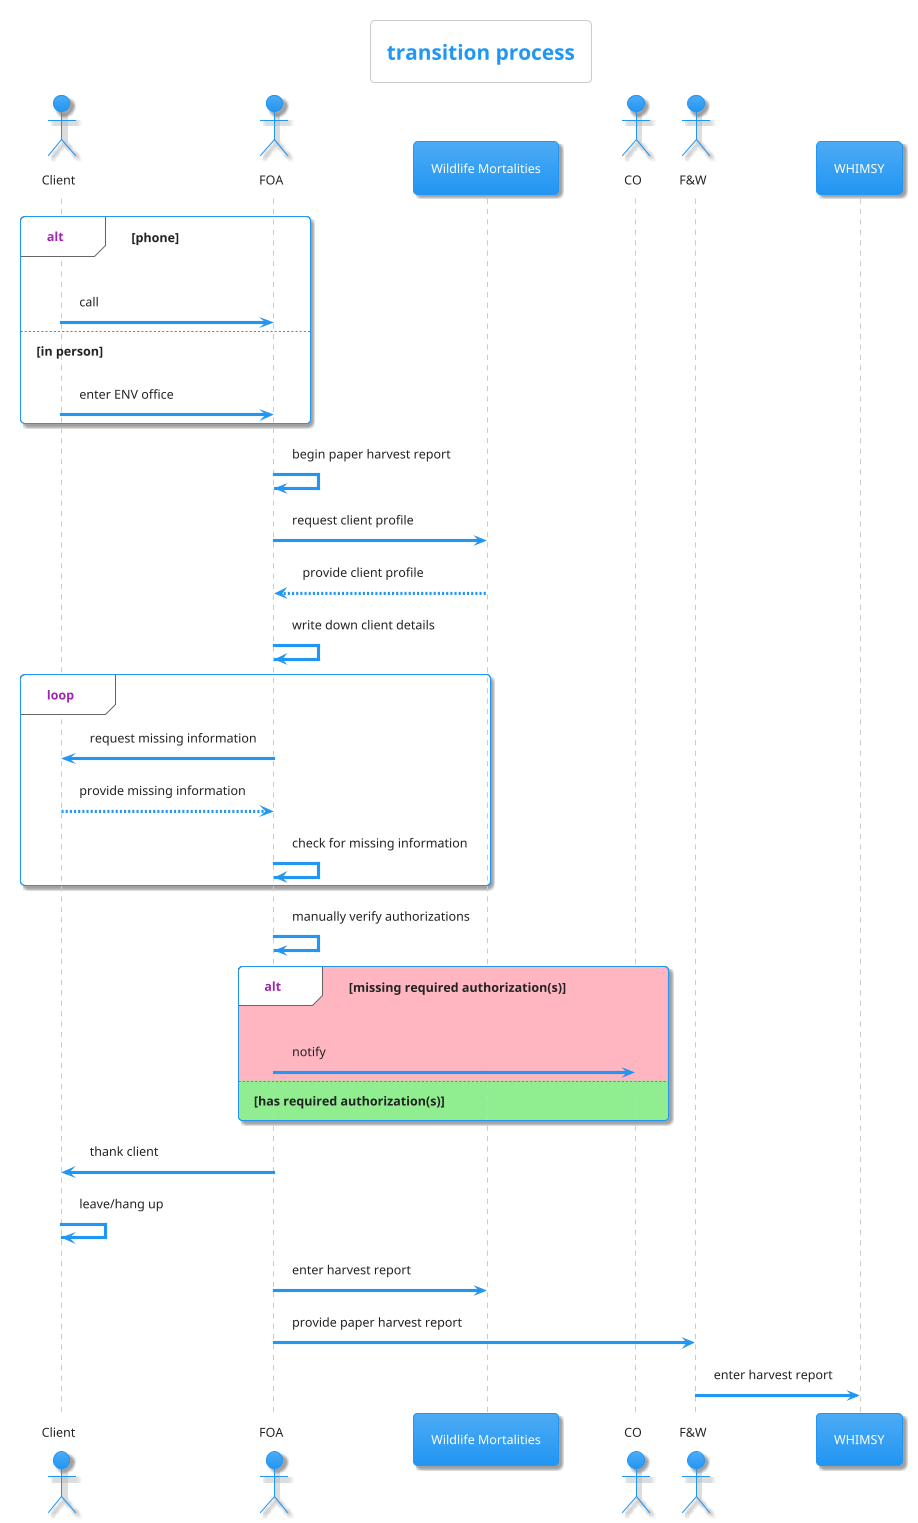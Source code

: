 @startuml transition-process
!theme materia
skinparam backgroundColor white
title transition process

actor "Client" as client
actor "FOA" as foa
participant "Wildlife Mortalities" as wm
actor "CO" as co
actor "F&W" as fw
participant "WHIMSY" as whimsy
alt phone
    client -> foa : call
else in person
    client -> foa : enter ENV office
end
foa -> foa : begin paper harvest report
foa -> wm : request client profile
wm --> foa : provide client profile
foa -> foa : write down client details
loop
    foa -> client: request missing information
    client --> foa: provide missing information
    foa -> foa : check for missing information
end
foa -> foa : manually verify authorizations
alt #LightPink missing required authorization(s)
    foa -> co : notify
else #LightGreen has required authorization(s)
end

foa -> client : thank client
client -> client: leave/hang up
foa -> wm : enter harvest report
foa -> fw : provide paper harvest report
fw -> whimsy : enter harvest report